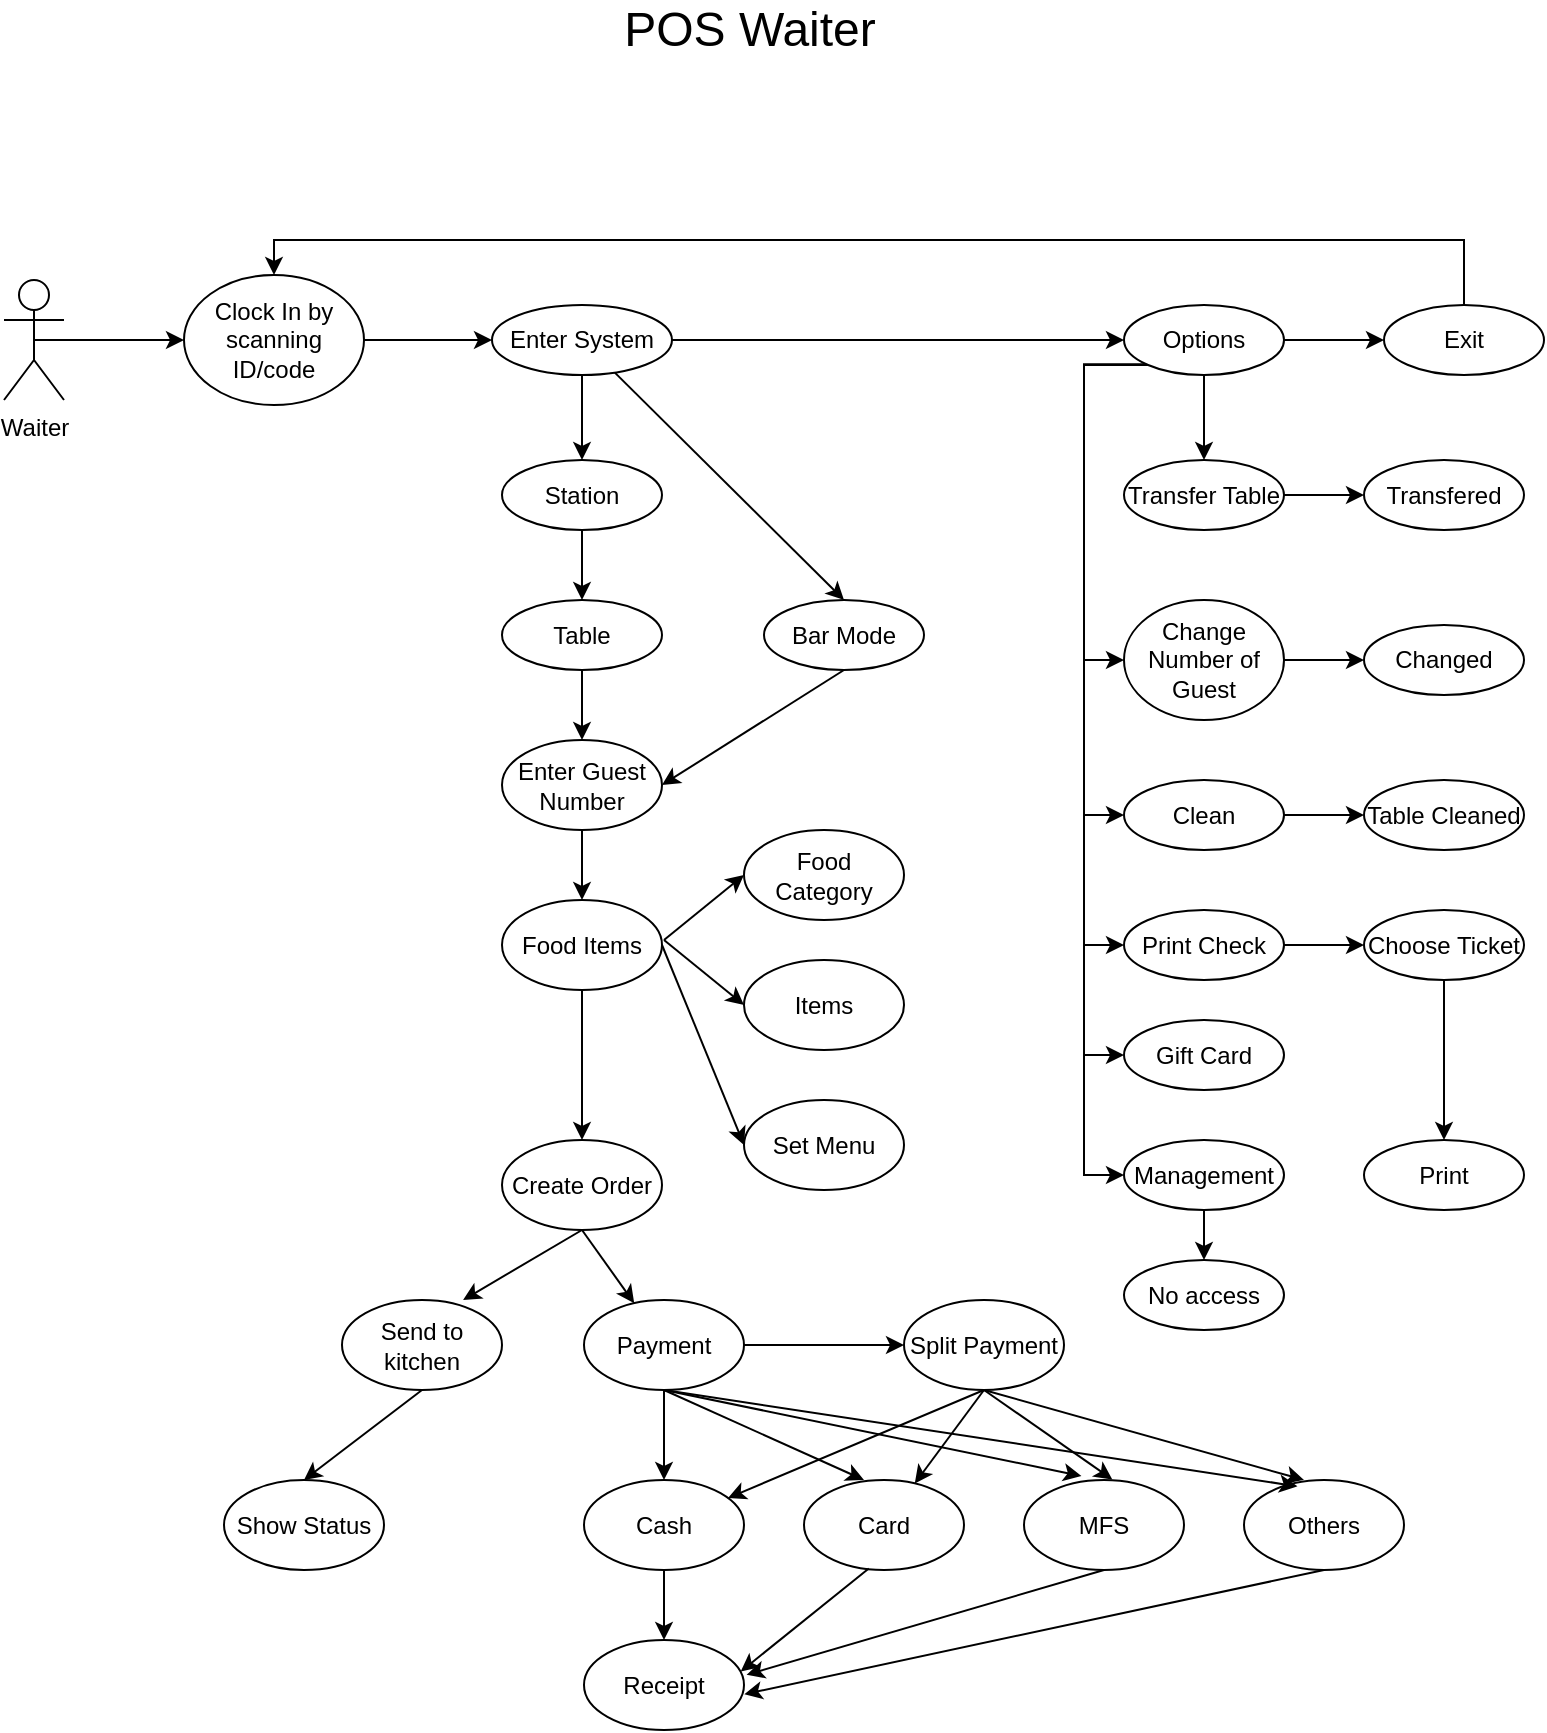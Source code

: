 <mxfile version="23.1.5" type="github">
  <diagram name="Page-1" id="knzAuW0coJMuKpMu3PRs">
    <mxGraphModel dx="2607" dy="1356" grid="1" gridSize="10" guides="1" tooltips="1" connect="1" arrows="1" fold="1" page="1" pageScale="1" pageWidth="827" pageHeight="1169" math="0" shadow="0">
      <root>
        <mxCell id="0" />
        <mxCell id="1" parent="0" />
        <mxCell id="_PRdKNhxORNj2MjLX8KP-28" style="edgeStyle=orthogonalEdgeStyle;rounded=0;orthogonalLoop=1;jettySize=auto;html=1;exitX=0.5;exitY=0.5;exitDx=0;exitDy=0;exitPerimeter=0;" edge="1" parent="1" source="_SApVEIOftllvKabywyw-1" target="_SApVEIOftllvKabywyw-2">
          <mxGeometry relative="1" as="geometry" />
        </mxCell>
        <mxCell id="_SApVEIOftllvKabywyw-1" value="Waiter" style="shape=umlActor;verticalLabelPosition=bottom;verticalAlign=top;html=1;outlineConnect=0;" parent="1" vertex="1">
          <mxGeometry x="40" y="230" width="30" height="60" as="geometry" />
        </mxCell>
        <mxCell id="_PRdKNhxORNj2MjLX8KP-29" style="edgeStyle=orthogonalEdgeStyle;rounded=0;orthogonalLoop=1;jettySize=auto;html=1;" edge="1" parent="1" source="_SApVEIOftllvKabywyw-2" target="_SApVEIOftllvKabywyw-3">
          <mxGeometry relative="1" as="geometry" />
        </mxCell>
        <mxCell id="_SApVEIOftllvKabywyw-2" value="Clock In by scanning ID/code" style="ellipse;whiteSpace=wrap;html=1;" parent="1" vertex="1">
          <mxGeometry x="130" y="227.5" width="90" height="65" as="geometry" />
        </mxCell>
        <mxCell id="_PRdKNhxORNj2MjLX8KP-30" style="edgeStyle=orthogonalEdgeStyle;rounded=0;orthogonalLoop=1;jettySize=auto;html=1;entryX=0.5;entryY=0;entryDx=0;entryDy=0;" edge="1" parent="1" source="_SApVEIOftllvKabywyw-3" target="_SApVEIOftllvKabywyw-4">
          <mxGeometry relative="1" as="geometry" />
        </mxCell>
        <mxCell id="_PRdKNhxORNj2MjLX8KP-32" style="edgeStyle=orthogonalEdgeStyle;rounded=0;orthogonalLoop=1;jettySize=auto;html=1;entryX=0;entryY=0.5;entryDx=0;entryDy=0;" edge="1" parent="1" source="_SApVEIOftllvKabywyw-3" target="_SApVEIOftllvKabywyw-6">
          <mxGeometry relative="1" as="geometry" />
        </mxCell>
        <mxCell id="_SApVEIOftllvKabywyw-3" value="Enter System" style="ellipse;whiteSpace=wrap;html=1;" parent="1" vertex="1">
          <mxGeometry x="284" y="242.5" width="90" height="35" as="geometry" />
        </mxCell>
        <mxCell id="_PRdKNhxORNj2MjLX8KP-36" style="edgeStyle=orthogonalEdgeStyle;rounded=0;orthogonalLoop=1;jettySize=auto;html=1;entryX=0.5;entryY=0;entryDx=0;entryDy=0;" edge="1" parent="1" source="_SApVEIOftllvKabywyw-4" target="_SApVEIOftllvKabywyw-5">
          <mxGeometry relative="1" as="geometry" />
        </mxCell>
        <mxCell id="_SApVEIOftllvKabywyw-4" value="Station" style="ellipse;whiteSpace=wrap;html=1;" parent="1" vertex="1">
          <mxGeometry x="289" y="320" width="80" height="35" as="geometry" />
        </mxCell>
        <mxCell id="_PRdKNhxORNj2MjLX8KP-38" style="edgeStyle=orthogonalEdgeStyle;rounded=0;orthogonalLoop=1;jettySize=auto;html=1;entryX=0.5;entryY=0;entryDx=0;entryDy=0;" edge="1" parent="1" source="_SApVEIOftllvKabywyw-5" target="_PRdKNhxORNj2MjLX8KP-2">
          <mxGeometry relative="1" as="geometry" />
        </mxCell>
        <mxCell id="_SApVEIOftllvKabywyw-5" value="Table" style="ellipse;whiteSpace=wrap;html=1;" parent="1" vertex="1">
          <mxGeometry x="289" y="390" width="80" height="35" as="geometry" />
        </mxCell>
        <mxCell id="_PRdKNhxORNj2MjLX8KP-33" style="edgeStyle=orthogonalEdgeStyle;rounded=0;orthogonalLoop=1;jettySize=auto;html=1;" edge="1" parent="1" source="_SApVEIOftllvKabywyw-6" target="_PRdKNhxORNj2MjLX8KP-22">
          <mxGeometry relative="1" as="geometry" />
        </mxCell>
        <mxCell id="_PRdKNhxORNj2MjLX8KP-62" style="edgeStyle=orthogonalEdgeStyle;rounded=0;orthogonalLoop=1;jettySize=auto;html=1;" edge="1" parent="1" source="_SApVEIOftllvKabywyw-6" target="_PRdKNhxORNj2MjLX8KP-16">
          <mxGeometry relative="1" as="geometry" />
        </mxCell>
        <mxCell id="_PRdKNhxORNj2MjLX8KP-64" style="edgeStyle=orthogonalEdgeStyle;rounded=0;orthogonalLoop=1;jettySize=auto;html=1;exitX=0;exitY=1;exitDx=0;exitDy=0;entryX=0;entryY=0.5;entryDx=0;entryDy=0;" edge="1" parent="1" source="_SApVEIOftllvKabywyw-6" target="_PRdKNhxORNj2MjLX8KP-18">
          <mxGeometry relative="1" as="geometry">
            <Array as="points">
              <mxPoint x="580" y="272" />
              <mxPoint x="580" y="497" />
            </Array>
          </mxGeometry>
        </mxCell>
        <mxCell id="_PRdKNhxORNj2MjLX8KP-67" style="edgeStyle=orthogonalEdgeStyle;rounded=0;orthogonalLoop=1;jettySize=auto;html=1;exitX=0;exitY=1;exitDx=0;exitDy=0;entryX=0;entryY=0.5;entryDx=0;entryDy=0;" edge="1" parent="1" source="_SApVEIOftllvKabywyw-6" target="_PRdKNhxORNj2MjLX8KP-19">
          <mxGeometry relative="1" as="geometry">
            <Array as="points">
              <mxPoint x="580" y="272" />
              <mxPoint x="580" y="563" />
            </Array>
          </mxGeometry>
        </mxCell>
        <mxCell id="_PRdKNhxORNj2MjLX8KP-68" style="edgeStyle=orthogonalEdgeStyle;rounded=0;orthogonalLoop=1;jettySize=auto;html=1;exitX=0;exitY=1;exitDx=0;exitDy=0;entryX=0;entryY=0.5;entryDx=0;entryDy=0;" edge="1" parent="1" source="_SApVEIOftllvKabywyw-6" target="_PRdKNhxORNj2MjLX8KP-20">
          <mxGeometry relative="1" as="geometry">
            <Array as="points">
              <mxPoint x="580" y="272" />
              <mxPoint x="580" y="618" />
            </Array>
          </mxGeometry>
        </mxCell>
        <mxCell id="_PRdKNhxORNj2MjLX8KP-74" style="edgeStyle=orthogonalEdgeStyle;rounded=0;orthogonalLoop=1;jettySize=auto;html=1;exitX=0;exitY=1;exitDx=0;exitDy=0;entryX=0;entryY=0.5;entryDx=0;entryDy=0;" edge="1" parent="1" source="_SApVEIOftllvKabywyw-6" target="_PRdKNhxORNj2MjLX8KP-21">
          <mxGeometry relative="1" as="geometry">
            <Array as="points">
              <mxPoint x="580" y="272" />
              <mxPoint x="580" y="678" />
            </Array>
          </mxGeometry>
        </mxCell>
        <mxCell id="_SApVEIOftllvKabywyw-6" value="Options" style="ellipse;whiteSpace=wrap;html=1;" parent="1" vertex="1">
          <mxGeometry x="600" y="242.5" width="80" height="35" as="geometry" />
        </mxCell>
        <mxCell id="_PRdKNhxORNj2MjLX8KP-43" style="edgeStyle=orthogonalEdgeStyle;rounded=0;orthogonalLoop=1;jettySize=auto;html=1;entryX=0.5;entryY=0;entryDx=0;entryDy=0;" edge="1" parent="1" source="_PRdKNhxORNj2MjLX8KP-1" target="_PRdKNhxORNj2MjLX8KP-6">
          <mxGeometry relative="1" as="geometry" />
        </mxCell>
        <mxCell id="_PRdKNhxORNj2MjLX8KP-1" value="Food Items" style="ellipse;whiteSpace=wrap;html=1;" vertex="1" parent="1">
          <mxGeometry x="289" y="540" width="80" height="45" as="geometry" />
        </mxCell>
        <mxCell id="_PRdKNhxORNj2MjLX8KP-39" style="edgeStyle=orthogonalEdgeStyle;rounded=0;orthogonalLoop=1;jettySize=auto;html=1;entryX=0.5;entryY=0;entryDx=0;entryDy=0;" edge="1" parent="1" source="_PRdKNhxORNj2MjLX8KP-2" target="_PRdKNhxORNj2MjLX8KP-1">
          <mxGeometry relative="1" as="geometry" />
        </mxCell>
        <mxCell id="_PRdKNhxORNj2MjLX8KP-2" value="Enter Guest Number" style="ellipse;whiteSpace=wrap;html=1;" vertex="1" parent="1">
          <mxGeometry x="289" y="460" width="80" height="45" as="geometry" />
        </mxCell>
        <mxCell id="_PRdKNhxORNj2MjLX8KP-3" value="Food Category" style="ellipse;whiteSpace=wrap;html=1;" vertex="1" parent="1">
          <mxGeometry x="410" y="505" width="80" height="45" as="geometry" />
        </mxCell>
        <mxCell id="_PRdKNhxORNj2MjLX8KP-4" value="Items" style="ellipse;whiteSpace=wrap;html=1;" vertex="1" parent="1">
          <mxGeometry x="410" y="570" width="80" height="45" as="geometry" />
        </mxCell>
        <mxCell id="_PRdKNhxORNj2MjLX8KP-5" value="Set Menu" style="ellipse;whiteSpace=wrap;html=1;" vertex="1" parent="1">
          <mxGeometry x="410" y="640" width="80" height="45" as="geometry" />
        </mxCell>
        <mxCell id="_PRdKNhxORNj2MjLX8KP-6" value="Create Order" style="ellipse;whiteSpace=wrap;html=1;" vertex="1" parent="1">
          <mxGeometry x="289" y="660" width="80" height="45" as="geometry" />
        </mxCell>
        <mxCell id="_PRdKNhxORNj2MjLX8KP-7" value="Send to kitchen" style="ellipse;whiteSpace=wrap;html=1;" vertex="1" parent="1">
          <mxGeometry x="209" y="740" width="80" height="45" as="geometry" />
        </mxCell>
        <mxCell id="_PRdKNhxORNj2MjLX8KP-46" style="edgeStyle=orthogonalEdgeStyle;rounded=0;orthogonalLoop=1;jettySize=auto;html=1;" edge="1" parent="1" source="_PRdKNhxORNj2MjLX8KP-8" target="_PRdKNhxORNj2MjLX8KP-14">
          <mxGeometry relative="1" as="geometry" />
        </mxCell>
        <mxCell id="_PRdKNhxORNj2MjLX8KP-47" style="edgeStyle=orthogonalEdgeStyle;rounded=0;orthogonalLoop=1;jettySize=auto;html=1;entryX=0.5;entryY=0;entryDx=0;entryDy=0;" edge="1" parent="1" source="_PRdKNhxORNj2MjLX8KP-8" target="_PRdKNhxORNj2MjLX8KP-9">
          <mxGeometry relative="1" as="geometry" />
        </mxCell>
        <mxCell id="_PRdKNhxORNj2MjLX8KP-8" value="Payment" style="ellipse;whiteSpace=wrap;html=1;" vertex="1" parent="1">
          <mxGeometry x="330" y="740" width="80" height="45" as="geometry" />
        </mxCell>
        <mxCell id="_PRdKNhxORNj2MjLX8KP-56" style="edgeStyle=orthogonalEdgeStyle;rounded=0;orthogonalLoop=1;jettySize=auto;html=1;" edge="1" parent="1" source="_PRdKNhxORNj2MjLX8KP-9" target="_PRdKNhxORNj2MjLX8KP-13">
          <mxGeometry relative="1" as="geometry" />
        </mxCell>
        <mxCell id="_PRdKNhxORNj2MjLX8KP-9" value="Cash" style="ellipse;whiteSpace=wrap;html=1;" vertex="1" parent="1">
          <mxGeometry x="330" y="830" width="80" height="45" as="geometry" />
        </mxCell>
        <mxCell id="_PRdKNhxORNj2MjLX8KP-10" value="Card" style="ellipse;whiteSpace=wrap;html=1;" vertex="1" parent="1">
          <mxGeometry x="440" y="830" width="80" height="45" as="geometry" />
        </mxCell>
        <mxCell id="_PRdKNhxORNj2MjLX8KP-11" value="MFS" style="ellipse;whiteSpace=wrap;html=1;" vertex="1" parent="1">
          <mxGeometry x="550" y="830" width="80" height="45" as="geometry" />
        </mxCell>
        <mxCell id="_PRdKNhxORNj2MjLX8KP-12" value="Others" style="ellipse;whiteSpace=wrap;html=1;" vertex="1" parent="1">
          <mxGeometry x="660" y="830" width="80" height="45" as="geometry" />
        </mxCell>
        <mxCell id="_PRdKNhxORNj2MjLX8KP-13" value="Receipt" style="ellipse;whiteSpace=wrap;html=1;" vertex="1" parent="1">
          <mxGeometry x="330" y="910" width="80" height="45" as="geometry" />
        </mxCell>
        <mxCell id="_PRdKNhxORNj2MjLX8KP-14" value="Split Payment" style="ellipse;whiteSpace=wrap;html=1;" vertex="1" parent="1">
          <mxGeometry x="490" y="740" width="80" height="45" as="geometry" />
        </mxCell>
        <mxCell id="_PRdKNhxORNj2MjLX8KP-15" value="Bar Mode" style="ellipse;whiteSpace=wrap;html=1;" vertex="1" parent="1">
          <mxGeometry x="420" y="390" width="80" height="35" as="geometry" />
        </mxCell>
        <mxCell id="_PRdKNhxORNj2MjLX8KP-69" style="edgeStyle=orthogonalEdgeStyle;rounded=0;orthogonalLoop=1;jettySize=auto;html=1;exitX=1;exitY=0.5;exitDx=0;exitDy=0;entryX=0;entryY=0.5;entryDx=0;entryDy=0;" edge="1" parent="1" source="_PRdKNhxORNj2MjLX8KP-16" target="_PRdKNhxORNj2MjLX8KP-23">
          <mxGeometry relative="1" as="geometry" />
        </mxCell>
        <mxCell id="_PRdKNhxORNj2MjLX8KP-16" value="Transfer Table" style="ellipse;whiteSpace=wrap;html=1;" vertex="1" parent="1">
          <mxGeometry x="600" y="320" width="80" height="35" as="geometry" />
        </mxCell>
        <mxCell id="_PRdKNhxORNj2MjLX8KP-70" style="edgeStyle=orthogonalEdgeStyle;rounded=0;orthogonalLoop=1;jettySize=auto;html=1;" edge="1" parent="1" source="_PRdKNhxORNj2MjLX8KP-17" target="_PRdKNhxORNj2MjLX8KP-24">
          <mxGeometry relative="1" as="geometry" />
        </mxCell>
        <mxCell id="_PRdKNhxORNj2MjLX8KP-17" value="Change Number of Guest" style="ellipse;whiteSpace=wrap;html=1;" vertex="1" parent="1">
          <mxGeometry x="600" y="390" width="80" height="60" as="geometry" />
        </mxCell>
        <mxCell id="_PRdKNhxORNj2MjLX8KP-71" style="edgeStyle=orthogonalEdgeStyle;rounded=0;orthogonalLoop=1;jettySize=auto;html=1;entryX=0;entryY=0.5;entryDx=0;entryDy=0;" edge="1" parent="1" source="_PRdKNhxORNj2MjLX8KP-18" target="_PRdKNhxORNj2MjLX8KP-25">
          <mxGeometry relative="1" as="geometry" />
        </mxCell>
        <mxCell id="_PRdKNhxORNj2MjLX8KP-18" value="Clean" style="ellipse;whiteSpace=wrap;html=1;" vertex="1" parent="1">
          <mxGeometry x="600" y="480" width="80" height="35" as="geometry" />
        </mxCell>
        <mxCell id="_PRdKNhxORNj2MjLX8KP-72" style="edgeStyle=orthogonalEdgeStyle;rounded=0;orthogonalLoop=1;jettySize=auto;html=1;" edge="1" parent="1" source="_PRdKNhxORNj2MjLX8KP-19" target="_PRdKNhxORNj2MjLX8KP-26">
          <mxGeometry relative="1" as="geometry" />
        </mxCell>
        <mxCell id="_PRdKNhxORNj2MjLX8KP-19" value="Print Check" style="ellipse;whiteSpace=wrap;html=1;" vertex="1" parent="1">
          <mxGeometry x="600" y="545" width="80" height="35" as="geometry" />
        </mxCell>
        <mxCell id="_PRdKNhxORNj2MjLX8KP-20" value="Gift Card" style="ellipse;whiteSpace=wrap;html=1;" vertex="1" parent="1">
          <mxGeometry x="600" y="600" width="80" height="35" as="geometry" />
        </mxCell>
        <mxCell id="_PRdKNhxORNj2MjLX8KP-76" style="edgeStyle=orthogonalEdgeStyle;rounded=0;orthogonalLoop=1;jettySize=auto;html=1;" edge="1" parent="1" source="_PRdKNhxORNj2MjLX8KP-21" target="_PRdKNhxORNj2MjLX8KP-75">
          <mxGeometry relative="1" as="geometry" />
        </mxCell>
        <mxCell id="_PRdKNhxORNj2MjLX8KP-21" value="Management" style="ellipse;whiteSpace=wrap;html=1;" vertex="1" parent="1">
          <mxGeometry x="600" y="660" width="80" height="35" as="geometry" />
        </mxCell>
        <mxCell id="_PRdKNhxORNj2MjLX8KP-34" style="edgeStyle=orthogonalEdgeStyle;rounded=0;orthogonalLoop=1;jettySize=auto;html=1;entryX=0.5;entryY=0;entryDx=0;entryDy=0;" edge="1" parent="1" source="_PRdKNhxORNj2MjLX8KP-22" target="_SApVEIOftllvKabywyw-2">
          <mxGeometry relative="1" as="geometry">
            <mxPoint x="290" y="230" as="targetPoint" />
            <Array as="points">
              <mxPoint x="770" y="210" />
              <mxPoint x="175" y="210" />
            </Array>
          </mxGeometry>
        </mxCell>
        <mxCell id="_PRdKNhxORNj2MjLX8KP-22" value="Exit" style="ellipse;whiteSpace=wrap;html=1;" vertex="1" parent="1">
          <mxGeometry x="730" y="242.5" width="80" height="35" as="geometry" />
        </mxCell>
        <mxCell id="_PRdKNhxORNj2MjLX8KP-23" value="Transfered" style="ellipse;whiteSpace=wrap;html=1;" vertex="1" parent="1">
          <mxGeometry x="720" y="320" width="80" height="35" as="geometry" />
        </mxCell>
        <mxCell id="_PRdKNhxORNj2MjLX8KP-24" value="Changed" style="ellipse;whiteSpace=wrap;html=1;" vertex="1" parent="1">
          <mxGeometry x="720" y="402.5" width="80" height="35" as="geometry" />
        </mxCell>
        <mxCell id="_PRdKNhxORNj2MjLX8KP-25" value="Table Cleaned" style="ellipse;whiteSpace=wrap;html=1;" vertex="1" parent="1">
          <mxGeometry x="720" y="480" width="80" height="35" as="geometry" />
        </mxCell>
        <mxCell id="_PRdKNhxORNj2MjLX8KP-73" style="edgeStyle=orthogonalEdgeStyle;rounded=0;orthogonalLoop=1;jettySize=auto;html=1;entryX=0.5;entryY=0;entryDx=0;entryDy=0;" edge="1" parent="1" source="_PRdKNhxORNj2MjLX8KP-26" target="_PRdKNhxORNj2MjLX8KP-27">
          <mxGeometry relative="1" as="geometry" />
        </mxCell>
        <mxCell id="_PRdKNhxORNj2MjLX8KP-26" value="Choose Ticket" style="ellipse;whiteSpace=wrap;html=1;" vertex="1" parent="1">
          <mxGeometry x="720" y="545" width="80" height="35" as="geometry" />
        </mxCell>
        <mxCell id="_PRdKNhxORNj2MjLX8KP-27" value="Print" style="ellipse;whiteSpace=wrap;html=1;" vertex="1" parent="1">
          <mxGeometry x="720" y="660" width="80" height="35" as="geometry" />
        </mxCell>
        <mxCell id="_PRdKNhxORNj2MjLX8KP-35" value="" style="endArrow=classic;html=1;rounded=0;entryX=0.5;entryY=0;entryDx=0;entryDy=0;" edge="1" parent="1" source="_SApVEIOftllvKabywyw-3" target="_PRdKNhxORNj2MjLX8KP-15">
          <mxGeometry width="50" height="50" relative="1" as="geometry">
            <mxPoint x="430" y="470" as="sourcePoint" />
            <mxPoint x="480" y="420" as="targetPoint" />
          </mxGeometry>
        </mxCell>
        <mxCell id="_PRdKNhxORNj2MjLX8KP-37" value="" style="endArrow=classic;html=1;rounded=0;entryX=1;entryY=0.5;entryDx=0;entryDy=0;exitX=0.5;exitY=1;exitDx=0;exitDy=0;" edge="1" parent="1" source="_PRdKNhxORNj2MjLX8KP-15" target="_PRdKNhxORNj2MjLX8KP-2">
          <mxGeometry width="50" height="50" relative="1" as="geometry">
            <mxPoint x="440" y="440" as="sourcePoint" />
            <mxPoint x="480" y="420" as="targetPoint" />
          </mxGeometry>
        </mxCell>
        <mxCell id="_PRdKNhxORNj2MjLX8KP-40" value="" style="endArrow=classic;html=1;rounded=0;entryX=0;entryY=0.5;entryDx=0;entryDy=0;" edge="1" parent="1" target="_PRdKNhxORNj2MjLX8KP-3">
          <mxGeometry width="50" height="50" relative="1" as="geometry">
            <mxPoint x="370" y="560" as="sourcePoint" />
            <mxPoint x="480" y="560" as="targetPoint" />
          </mxGeometry>
        </mxCell>
        <mxCell id="_PRdKNhxORNj2MjLX8KP-41" value="" style="endArrow=classic;html=1;rounded=0;entryX=0;entryY=0.5;entryDx=0;entryDy=0;" edge="1" parent="1" target="_PRdKNhxORNj2MjLX8KP-4">
          <mxGeometry width="50" height="50" relative="1" as="geometry">
            <mxPoint x="370" y="560" as="sourcePoint" />
            <mxPoint x="480" y="560" as="targetPoint" />
          </mxGeometry>
        </mxCell>
        <mxCell id="_PRdKNhxORNj2MjLX8KP-42" value="" style="endArrow=classic;html=1;rounded=0;exitX=1;exitY=0.5;exitDx=0;exitDy=0;entryX=0;entryY=0.5;entryDx=0;entryDy=0;" edge="1" parent="1" source="_PRdKNhxORNj2MjLX8KP-1" target="_PRdKNhxORNj2MjLX8KP-5">
          <mxGeometry width="50" height="50" relative="1" as="geometry">
            <mxPoint x="430" y="610" as="sourcePoint" />
            <mxPoint x="480" y="560" as="targetPoint" />
          </mxGeometry>
        </mxCell>
        <mxCell id="_PRdKNhxORNj2MjLX8KP-44" value="" style="endArrow=classic;html=1;rounded=0;exitX=0.5;exitY=1;exitDx=0;exitDy=0;entryX=0.757;entryY=0;entryDx=0;entryDy=0;entryPerimeter=0;" edge="1" parent="1" source="_PRdKNhxORNj2MjLX8KP-6" target="_PRdKNhxORNj2MjLX8KP-7">
          <mxGeometry width="50" height="50" relative="1" as="geometry">
            <mxPoint x="400" y="760" as="sourcePoint" />
            <mxPoint x="450" y="710" as="targetPoint" />
          </mxGeometry>
        </mxCell>
        <mxCell id="_PRdKNhxORNj2MjLX8KP-45" value="" style="endArrow=classic;html=1;rounded=0;exitX=0.5;exitY=1;exitDx=0;exitDy=0;" edge="1" parent="1" source="_PRdKNhxORNj2MjLX8KP-6" target="_PRdKNhxORNj2MjLX8KP-8">
          <mxGeometry width="50" height="50" relative="1" as="geometry">
            <mxPoint x="400" y="760" as="sourcePoint" />
            <mxPoint x="450" y="710" as="targetPoint" />
          </mxGeometry>
        </mxCell>
        <mxCell id="_PRdKNhxORNj2MjLX8KP-49" value="" style="endArrow=classic;html=1;rounded=0;exitX=0.5;exitY=1;exitDx=0;exitDy=0;entryX=0.375;entryY=0;entryDx=0;entryDy=0;entryPerimeter=0;" edge="1" parent="1" source="_PRdKNhxORNj2MjLX8KP-8" target="_PRdKNhxORNj2MjLX8KP-10">
          <mxGeometry width="50" height="50" relative="1" as="geometry">
            <mxPoint x="400" y="760" as="sourcePoint" />
            <mxPoint x="450" y="710" as="targetPoint" />
          </mxGeometry>
        </mxCell>
        <mxCell id="_PRdKNhxORNj2MjLX8KP-50" value="" style="endArrow=classic;html=1;rounded=0;exitX=0.5;exitY=1;exitDx=0;exitDy=0;entryX=0.359;entryY=-0.044;entryDx=0;entryDy=0;entryPerimeter=0;" edge="1" parent="1" source="_PRdKNhxORNj2MjLX8KP-8" target="_PRdKNhxORNj2MjLX8KP-11">
          <mxGeometry width="50" height="50" relative="1" as="geometry">
            <mxPoint x="400" y="760" as="sourcePoint" />
            <mxPoint x="450" y="710" as="targetPoint" />
          </mxGeometry>
        </mxCell>
        <mxCell id="_PRdKNhxORNj2MjLX8KP-51" value="" style="endArrow=classic;html=1;rounded=0;exitX=0.5;exitY=1;exitDx=0;exitDy=0;entryX=0.334;entryY=0.07;entryDx=0;entryDy=0;entryPerimeter=0;" edge="1" parent="1" source="_PRdKNhxORNj2MjLX8KP-8" target="_PRdKNhxORNj2MjLX8KP-12">
          <mxGeometry width="50" height="50" relative="1" as="geometry">
            <mxPoint x="400" y="760" as="sourcePoint" />
            <mxPoint x="450" y="710" as="targetPoint" />
          </mxGeometry>
        </mxCell>
        <mxCell id="_PRdKNhxORNj2MjLX8KP-52" value="" style="endArrow=classic;html=1;rounded=0;exitX=0.5;exitY=1;exitDx=0;exitDy=0;" edge="1" parent="1" source="_PRdKNhxORNj2MjLX8KP-14" target="_PRdKNhxORNj2MjLX8KP-9">
          <mxGeometry width="50" height="50" relative="1" as="geometry">
            <mxPoint x="400" y="760" as="sourcePoint" />
            <mxPoint x="450" y="710" as="targetPoint" />
          </mxGeometry>
        </mxCell>
        <mxCell id="_PRdKNhxORNj2MjLX8KP-53" value="" style="endArrow=classic;html=1;rounded=0;exitX=0.5;exitY=1;exitDx=0;exitDy=0;" edge="1" parent="1" source="_PRdKNhxORNj2MjLX8KP-14" target="_PRdKNhxORNj2MjLX8KP-10">
          <mxGeometry width="50" height="50" relative="1" as="geometry">
            <mxPoint x="400" y="760" as="sourcePoint" />
            <mxPoint x="450" y="710" as="targetPoint" />
          </mxGeometry>
        </mxCell>
        <mxCell id="_PRdKNhxORNj2MjLX8KP-54" value="" style="endArrow=classic;html=1;rounded=0;exitX=0.5;exitY=1;exitDx=0;exitDy=0;entryX=0.552;entryY=-0.006;entryDx=0;entryDy=0;entryPerimeter=0;" edge="1" parent="1" source="_PRdKNhxORNj2MjLX8KP-14" target="_PRdKNhxORNj2MjLX8KP-11">
          <mxGeometry width="50" height="50" relative="1" as="geometry">
            <mxPoint x="400" y="760" as="sourcePoint" />
            <mxPoint x="450" y="710" as="targetPoint" />
          </mxGeometry>
        </mxCell>
        <mxCell id="_PRdKNhxORNj2MjLX8KP-55" value="" style="endArrow=classic;html=1;rounded=0;exitX=0.5;exitY=1;exitDx=0;exitDy=0;" edge="1" parent="1" source="_PRdKNhxORNj2MjLX8KP-14">
          <mxGeometry width="50" height="50" relative="1" as="geometry">
            <mxPoint x="400" y="760" as="sourcePoint" />
            <mxPoint x="690" y="830" as="targetPoint" />
          </mxGeometry>
        </mxCell>
        <mxCell id="_PRdKNhxORNj2MjLX8KP-57" value="" style="endArrow=classic;html=1;rounded=0;exitX=0.405;exitY=0.984;exitDx=0;exitDy=0;exitPerimeter=0;entryX=0.98;entryY=0.349;entryDx=0;entryDy=0;entryPerimeter=0;" edge="1" parent="1" source="_PRdKNhxORNj2MjLX8KP-10" target="_PRdKNhxORNj2MjLX8KP-13">
          <mxGeometry width="50" height="50" relative="1" as="geometry">
            <mxPoint x="400" y="930" as="sourcePoint" />
            <mxPoint x="450" y="880" as="targetPoint" />
          </mxGeometry>
        </mxCell>
        <mxCell id="_PRdKNhxORNj2MjLX8KP-58" value="" style="endArrow=classic;html=1;rounded=0;exitX=0.5;exitY=1;exitDx=0;exitDy=0;entryX=1.016;entryY=0.387;entryDx=0;entryDy=0;entryPerimeter=0;" edge="1" parent="1" source="_PRdKNhxORNj2MjLX8KP-11" target="_PRdKNhxORNj2MjLX8KP-13">
          <mxGeometry width="50" height="50" relative="1" as="geometry">
            <mxPoint x="400" y="930" as="sourcePoint" />
            <mxPoint x="450" y="880" as="targetPoint" />
          </mxGeometry>
        </mxCell>
        <mxCell id="_PRdKNhxORNj2MjLX8KP-59" value="" style="endArrow=classic;html=1;rounded=0;exitX=0.5;exitY=1;exitDx=0;exitDy=0;entryX=1.002;entryY=0.603;entryDx=0;entryDy=0;entryPerimeter=0;" edge="1" parent="1" source="_PRdKNhxORNj2MjLX8KP-12" target="_PRdKNhxORNj2MjLX8KP-13">
          <mxGeometry width="50" height="50" relative="1" as="geometry">
            <mxPoint x="400" y="930" as="sourcePoint" />
            <mxPoint x="450" y="880" as="targetPoint" />
          </mxGeometry>
        </mxCell>
        <mxCell id="_PRdKNhxORNj2MjLX8KP-60" value="Show Status" style="ellipse;whiteSpace=wrap;html=1;" vertex="1" parent="1">
          <mxGeometry x="150" y="830" width="80" height="45" as="geometry" />
        </mxCell>
        <mxCell id="_PRdKNhxORNj2MjLX8KP-61" value="" style="endArrow=classic;html=1;rounded=0;exitX=0.5;exitY=1;exitDx=0;exitDy=0;entryX=0.5;entryY=0;entryDx=0;entryDy=0;" edge="1" parent="1" source="_PRdKNhxORNj2MjLX8KP-7" target="_PRdKNhxORNj2MjLX8KP-60">
          <mxGeometry width="50" height="50" relative="1" as="geometry">
            <mxPoint x="290" y="820" as="sourcePoint" />
            <mxPoint x="340" y="770" as="targetPoint" />
          </mxGeometry>
        </mxCell>
        <mxCell id="_PRdKNhxORNj2MjLX8KP-63" style="edgeStyle=orthogonalEdgeStyle;rounded=0;orthogonalLoop=1;jettySize=auto;html=1;exitX=0;exitY=1;exitDx=0;exitDy=0;entryX=0;entryY=0.5;entryDx=0;entryDy=0;" edge="1" parent="1" source="_SApVEIOftllvKabywyw-6" target="_PRdKNhxORNj2MjLX8KP-17">
          <mxGeometry relative="1" as="geometry">
            <Array as="points">
              <mxPoint x="580" y="272" />
              <mxPoint x="580" y="420" />
            </Array>
          </mxGeometry>
        </mxCell>
        <mxCell id="_PRdKNhxORNj2MjLX8KP-75" value="No access" style="ellipse;whiteSpace=wrap;html=1;" vertex="1" parent="1">
          <mxGeometry x="600" y="720" width="80" height="35" as="geometry" />
        </mxCell>
        <mxCell id="_PRdKNhxORNj2MjLX8KP-77" value="POS Waiter" style="text;html=1;align=center;verticalAlign=middle;whiteSpace=wrap;rounded=0;fontSize=24;" vertex="1" parent="1">
          <mxGeometry x="305" y="90" width="216" height="30" as="geometry" />
        </mxCell>
      </root>
    </mxGraphModel>
  </diagram>
</mxfile>
